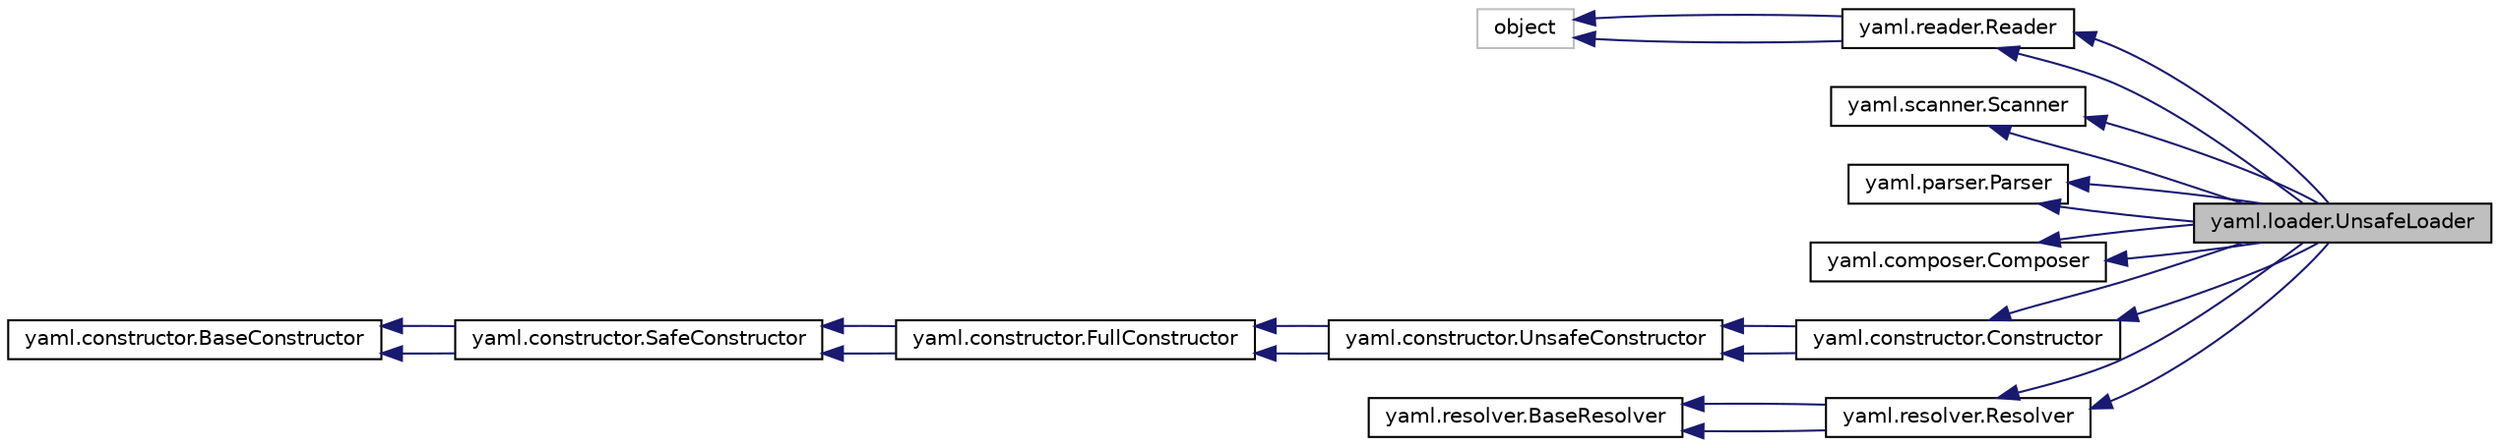 digraph "yaml.loader.UnsafeLoader"
{
 // LATEX_PDF_SIZE
  edge [fontname="Helvetica",fontsize="10",labelfontname="Helvetica",labelfontsize="10"];
  node [fontname="Helvetica",fontsize="10",shape=record];
  rankdir="LR";
  Node1 [label="yaml.loader.UnsafeLoader",height=0.2,width=0.4,color="black", fillcolor="grey75", style="filled", fontcolor="black",tooltip=" "];
  Node2 -> Node1 [dir="back",color="midnightblue",fontsize="10",style="solid",fontname="Helvetica"];
  Node2 [label="yaml.reader.Reader",height=0.2,width=0.4,color="black", fillcolor="white", style="filled",URL="$classyaml_1_1reader_1_1Reader.html",tooltip=" "];
  Node3 -> Node2 [dir="back",color="midnightblue",fontsize="10",style="solid",fontname="Helvetica"];
  Node3 [label="object",height=0.2,width=0.4,color="grey75", fillcolor="white", style="filled",tooltip=" "];
  Node3 -> Node2 [dir="back",color="midnightblue",fontsize="10",style="solid",fontname="Helvetica"];
  Node4 -> Node1 [dir="back",color="midnightblue",fontsize="10",style="solid",fontname="Helvetica"];
  Node4 [label="yaml.scanner.Scanner",height=0.2,width=0.4,color="black", fillcolor="white", style="filled",URL="$classyaml_1_1scanner_1_1Scanner.html",tooltip=" "];
  Node5 -> Node1 [dir="back",color="midnightblue",fontsize="10",style="solid",fontname="Helvetica"];
  Node5 [label="yaml.parser.Parser",height=0.2,width=0.4,color="black", fillcolor="white", style="filled",URL="$classyaml_1_1parser_1_1Parser.html",tooltip=" "];
  Node6 -> Node1 [dir="back",color="midnightblue",fontsize="10",style="solid",fontname="Helvetica"];
  Node6 [label="yaml.composer.Composer",height=0.2,width=0.4,color="black", fillcolor="white", style="filled",URL="$classyaml_1_1composer_1_1Composer.html",tooltip=" "];
  Node7 -> Node1 [dir="back",color="midnightblue",fontsize="10",style="solid",fontname="Helvetica"];
  Node7 [label="yaml.constructor.Constructor",height=0.2,width=0.4,color="black", fillcolor="white", style="filled",URL="$classyaml_1_1constructor_1_1Constructor.html",tooltip=" "];
  Node8 -> Node7 [dir="back",color="midnightblue",fontsize="10",style="solid",fontname="Helvetica"];
  Node8 [label="yaml.constructor.UnsafeConstructor",height=0.2,width=0.4,color="black", fillcolor="white", style="filled",URL="$classyaml_1_1constructor_1_1UnsafeConstructor.html",tooltip=" "];
  Node9 -> Node8 [dir="back",color="midnightblue",fontsize="10",style="solid",fontname="Helvetica"];
  Node9 [label="yaml.constructor.FullConstructor",height=0.2,width=0.4,color="black", fillcolor="white", style="filled",URL="$classyaml_1_1constructor_1_1FullConstructor.html",tooltip=" "];
  Node10 -> Node9 [dir="back",color="midnightblue",fontsize="10",style="solid",fontname="Helvetica"];
  Node10 [label="yaml.constructor.SafeConstructor",height=0.2,width=0.4,color="black", fillcolor="white", style="filled",URL="$classyaml_1_1constructor_1_1SafeConstructor.html",tooltip=" "];
  Node11 -> Node10 [dir="back",color="midnightblue",fontsize="10",style="solid",fontname="Helvetica"];
  Node11 [label="yaml.constructor.BaseConstructor",height=0.2,width=0.4,color="black", fillcolor="white", style="filled",URL="$classyaml_1_1constructor_1_1BaseConstructor.html",tooltip=" "];
  Node11 -> Node10 [dir="back",color="midnightblue",fontsize="10",style="solid",fontname="Helvetica"];
  Node10 -> Node9 [dir="back",color="midnightblue",fontsize="10",style="solid",fontname="Helvetica"];
  Node9 -> Node8 [dir="back",color="midnightblue",fontsize="10",style="solid",fontname="Helvetica"];
  Node8 -> Node7 [dir="back",color="midnightblue",fontsize="10",style="solid",fontname="Helvetica"];
  Node12 -> Node1 [dir="back",color="midnightblue",fontsize="10",style="solid",fontname="Helvetica"];
  Node12 [label="yaml.resolver.Resolver",height=0.2,width=0.4,color="black", fillcolor="white", style="filled",URL="$classyaml_1_1resolver_1_1Resolver.html",tooltip=" "];
  Node13 -> Node12 [dir="back",color="midnightblue",fontsize="10",style="solid",fontname="Helvetica"];
  Node13 [label="yaml.resolver.BaseResolver",height=0.2,width=0.4,color="black", fillcolor="white", style="filled",URL="$classyaml_1_1resolver_1_1BaseResolver.html",tooltip=" "];
  Node13 -> Node12 [dir="back",color="midnightblue",fontsize="10",style="solid",fontname="Helvetica"];
  Node2 -> Node1 [dir="back",color="midnightblue",fontsize="10",style="solid",fontname="Helvetica"];
  Node4 -> Node1 [dir="back",color="midnightblue",fontsize="10",style="solid",fontname="Helvetica"];
  Node5 -> Node1 [dir="back",color="midnightblue",fontsize="10",style="solid",fontname="Helvetica"];
  Node6 -> Node1 [dir="back",color="midnightblue",fontsize="10",style="solid",fontname="Helvetica"];
  Node7 -> Node1 [dir="back",color="midnightblue",fontsize="10",style="solid",fontname="Helvetica"];
  Node12 -> Node1 [dir="back",color="midnightblue",fontsize="10",style="solid",fontname="Helvetica"];
}
